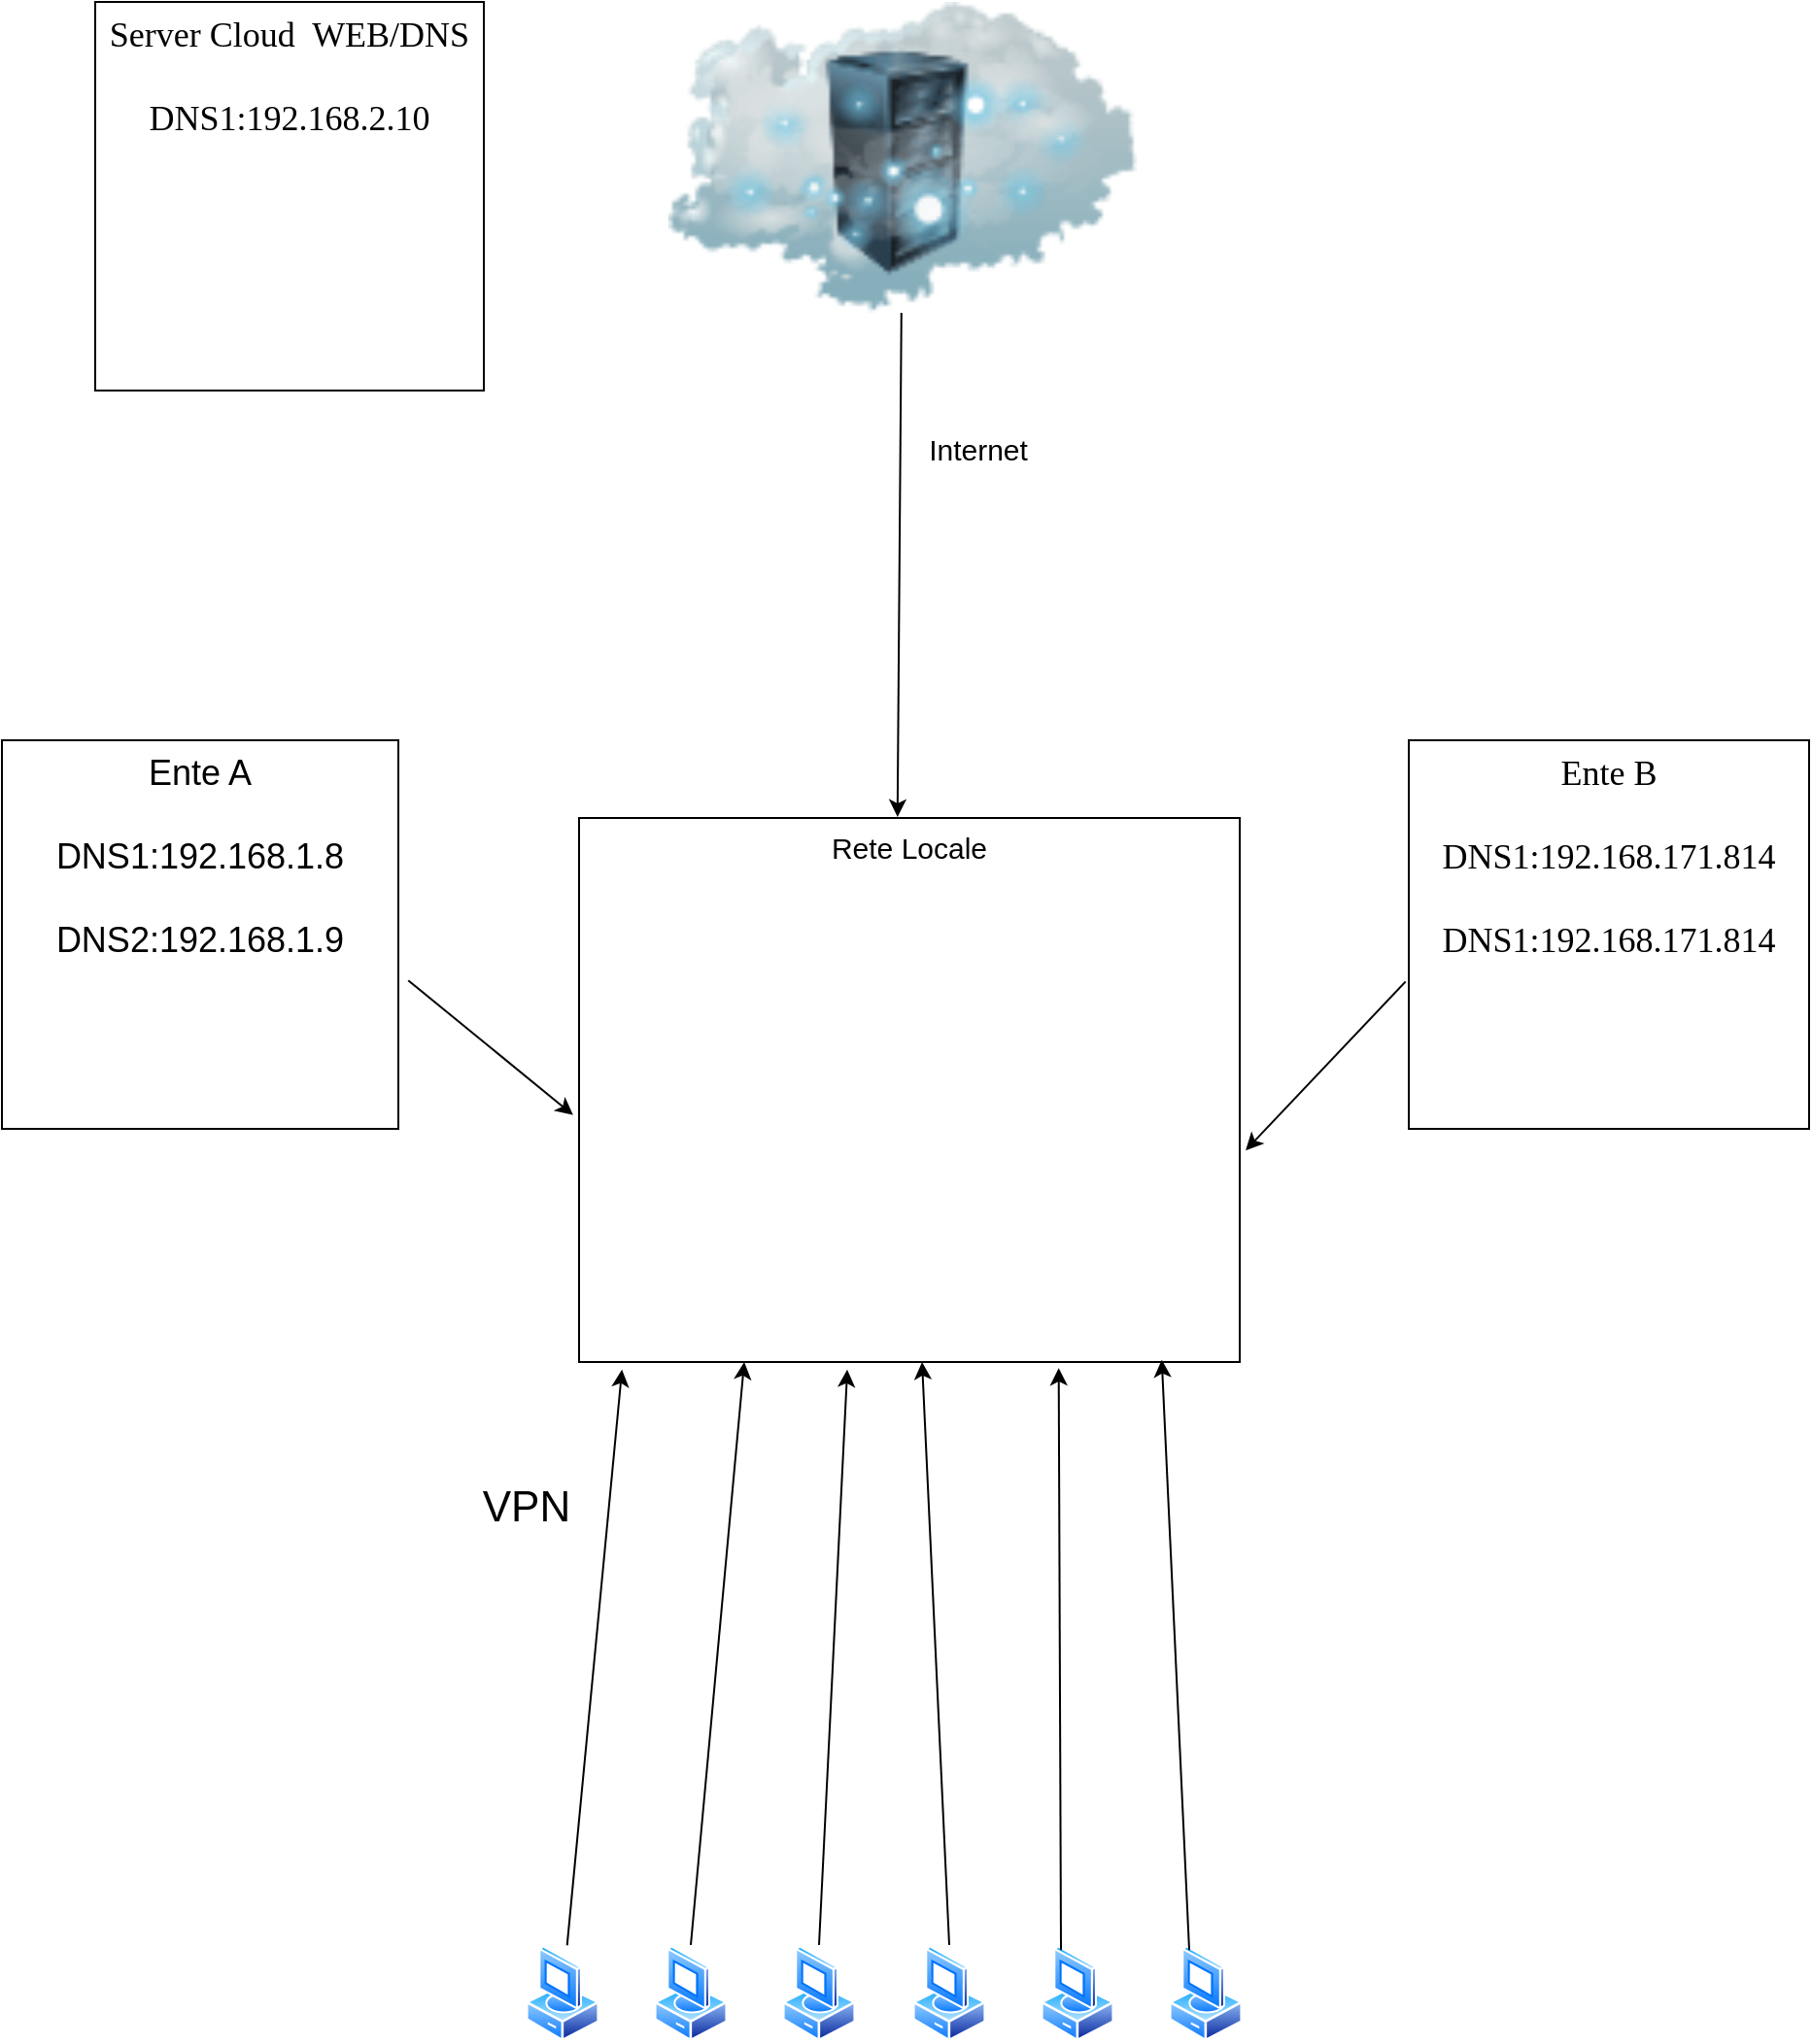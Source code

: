 <mxfile version="12.2.9" type="github" pages="1">
  <diagram id="QyNKdFkUj0eCCD_k6pW2" name="Page-1">
    <mxGraphModel dx="1972" dy="1552" grid="1" gridSize="10" guides="1" tooltips="1" connect="1" arrows="1" fold="1" page="1" pageScale="1" pageWidth="827" pageHeight="1169" math="0" shadow="0">
      <root>
        <mxCell id="0"/>
        <mxCell id="1" parent="0"/>
        <mxCell id="osJKglft7ATYs9inyH4e-1" value="" style="image;html=1;labelBackgroundColor=#ffffff;image=img/lib/clip_art/networking/Cloud_Rack_128x128.png" vertex="1" parent="1">
          <mxGeometry x="695.5" y="60" width="260" height="160" as="geometry"/>
        </mxCell>
        <mxCell id="osJKglft7ATYs9inyH4e-9" value="Internet" style="text;html=1;resizable=0;autosize=1;align=center;verticalAlign=middle;points=[];fillColor=none;strokeColor=none;rounded=0;fontSize=15;" vertex="1" parent="1">
          <mxGeometry x="829" y="280" width="70" height="20" as="geometry"/>
        </mxCell>
        <mxCell id="osJKglft7ATYs9inyH4e-10" value="Rete Locale" style="whiteSpace=wrap;html=1;fontSize=15;align=center;horizontal=1;verticalAlign=top;" vertex="1" parent="1">
          <mxGeometry x="659" y="480" width="340" height="280" as="geometry"/>
        </mxCell>
        <mxCell id="osJKglft7ATYs9inyH4e-11" value="" style="aspect=fixed;perimeter=ellipsePerimeter;html=1;align=center;shadow=0;dashed=0;spacingTop=3;image;image=img/lib/active_directory/vista_client.svg;fontSize=15;" vertex="1" parent="1">
          <mxGeometry x="631.5" y="1060" width="38" height="50" as="geometry"/>
        </mxCell>
        <mxCell id="osJKglft7ATYs9inyH4e-12" value="" style="aspect=fixed;perimeter=ellipsePerimeter;html=1;align=center;shadow=0;dashed=0;spacingTop=3;image;image=img/lib/active_directory/vista_client.svg;fontSize=15;" vertex="1" parent="1">
          <mxGeometry x="962.5" y="1060" width="38" height="50" as="geometry"/>
        </mxCell>
        <mxCell id="osJKglft7ATYs9inyH4e-13" value="" style="aspect=fixed;perimeter=ellipsePerimeter;html=1;align=center;shadow=0;dashed=0;spacingTop=3;image;image=img/lib/active_directory/vista_client.svg;fontSize=15;" vertex="1" parent="1">
          <mxGeometry x="896.5" y="1060" width="38" height="50" as="geometry"/>
        </mxCell>
        <mxCell id="osJKglft7ATYs9inyH4e-14" value="" style="aspect=fixed;perimeter=ellipsePerimeter;html=1;align=center;shadow=0;dashed=0;spacingTop=3;image;image=img/lib/active_directory/vista_client.svg;fontSize=15;" vertex="1" parent="1">
          <mxGeometry x="697.5" y="1060" width="38" height="50" as="geometry"/>
        </mxCell>
        <mxCell id="osJKglft7ATYs9inyH4e-15" value="" style="aspect=fixed;perimeter=ellipsePerimeter;html=1;align=center;shadow=0;dashed=0;spacingTop=3;image;image=img/lib/active_directory/vista_client.svg;fontSize=15;" vertex="1" parent="1">
          <mxGeometry x="763.5" y="1060" width="38" height="50" as="geometry"/>
        </mxCell>
        <mxCell id="osJKglft7ATYs9inyH4e-16" value="" style="aspect=fixed;perimeter=ellipsePerimeter;html=1;align=center;shadow=0;dashed=0;spacingTop=3;image;image=img/lib/active_directory/vista_client.svg;fontSize=15;" vertex="1" parent="1">
          <mxGeometry x="830.5" y="1060" width="38" height="50" as="geometry"/>
        </mxCell>
        <mxCell id="osJKglft7ATYs9inyH4e-18" value="" style="endArrow=classic;html=1;fontSize=15;entryX=0.065;entryY=1.014;entryDx=0;entryDy=0;entryPerimeter=0;" edge="1" parent="1" source="osJKglft7ATYs9inyH4e-11" target="osJKglft7ATYs9inyH4e-10">
          <mxGeometry width="50" height="50" relative="1" as="geometry">
            <mxPoint x="651" y="892" as="sourcePoint"/>
            <mxPoint x="606" y="840" as="targetPoint"/>
          </mxGeometry>
        </mxCell>
        <mxCell id="osJKglft7ATYs9inyH4e-19" value="" style="endArrow=classic;html=1;fontSize=15;entryX=0.25;entryY=1;entryDx=0;entryDy=0;exitX=0.5;exitY=0;exitDx=0;exitDy=0;" edge="1" parent="1" source="osJKglft7ATYs9inyH4e-14" target="osJKglft7ATYs9inyH4e-10">
          <mxGeometry width="50" height="50" relative="1" as="geometry">
            <mxPoint x="661" y="902" as="sourcePoint"/>
            <mxPoint x="678.1" y="793.92" as="targetPoint"/>
          </mxGeometry>
        </mxCell>
        <mxCell id="osJKglft7ATYs9inyH4e-20" value="" style="endArrow=classic;html=1;fontSize=15;entryX=0.406;entryY=1.014;entryDx=0;entryDy=0;exitX=0.5;exitY=0;exitDx=0;exitDy=0;entryPerimeter=0;" edge="1" parent="1" source="osJKglft7ATYs9inyH4e-15" target="osJKglft7ATYs9inyH4e-10">
          <mxGeometry width="50" height="50" relative="1" as="geometry">
            <mxPoint x="726.5" y="900" as="sourcePoint"/>
            <mxPoint x="741" y="790" as="targetPoint"/>
          </mxGeometry>
        </mxCell>
        <mxCell id="osJKglft7ATYs9inyH4e-21" value="" style="endArrow=classic;html=1;fontSize=15;exitX=0.5;exitY=0;exitDx=0;exitDy=0;" edge="1" parent="1" source="osJKglft7ATYs9inyH4e-16" target="osJKglft7ATYs9inyH4e-10">
          <mxGeometry width="50" height="50" relative="1" as="geometry">
            <mxPoint x="846" y="880" as="sourcePoint"/>
            <mxPoint x="794.04" y="793.92" as="targetPoint"/>
          </mxGeometry>
        </mxCell>
        <mxCell id="osJKglft7ATYs9inyH4e-22" value="" style="endArrow=classic;html=1;fontSize=15;exitX=0.25;exitY=0;exitDx=0;exitDy=0;entryX=0.726;entryY=1.011;entryDx=0;entryDy=0;entryPerimeter=0;" edge="1" parent="1" source="osJKglft7ATYs9inyH4e-13" target="osJKglft7ATYs9inyH4e-10">
          <mxGeometry width="50" height="50" relative="1" as="geometry">
            <mxPoint x="906" y="870" as="sourcePoint"/>
            <mxPoint x="892" y="780" as="targetPoint"/>
          </mxGeometry>
        </mxCell>
        <mxCell id="osJKglft7ATYs9inyH4e-23" value="" style="endArrow=classic;html=1;fontSize=15;exitX=0.25;exitY=0;exitDx=0;exitDy=0;entryX=0.882;entryY=0.996;entryDx=0;entryDy=0;entryPerimeter=0;" edge="1" parent="1" source="osJKglft7ATYs9inyH4e-12" target="osJKglft7ATYs9inyH4e-10">
          <mxGeometry width="50" height="50" relative="1" as="geometry">
            <mxPoint x="976" y="870" as="sourcePoint"/>
            <mxPoint x="946" y="790" as="targetPoint"/>
          </mxGeometry>
        </mxCell>
        <mxCell id="osJKglft7ATYs9inyH4e-24" value="VPN" style="text;html=1;strokeColor=none;fillColor=none;align=center;verticalAlign=middle;whiteSpace=wrap;rounded=0;fontSize=22;" vertex="1" parent="1">
          <mxGeometry x="611.5" y="825" width="40" height="20" as="geometry"/>
        </mxCell>
        <mxCell id="osJKglft7ATYs9inyH4e-26" value="" style="endArrow=classic;html=1;fontSize=15;entryX=0.482;entryY=-0.002;entryDx=0;entryDy=0;entryPerimeter=0;" edge="1" parent="1" source="osJKglft7ATYs9inyH4e-1" target="osJKglft7ATYs9inyH4e-10">
          <mxGeometry width="50" height="50" relative="1" as="geometry">
            <mxPoint x="684" y="270" as="sourcePoint"/>
            <mxPoint x="804" y="350" as="targetPoint"/>
          </mxGeometry>
        </mxCell>
        <mxCell id="osJKglft7ATYs9inyH4e-27" value="Ente A&lt;br style=&quot;font-size: 18px;&quot;&gt;&lt;br style=&quot;font-size: 18px;&quot;&gt;&lt;div style=&quot;font-size: 18px;&quot;&gt;&lt;font style=&quot;font-size: 18px;&quot;&gt;DNS1:192.168.1.8&lt;/font&gt;&lt;/div&gt;&lt;div style=&quot;font-size: 18px;&quot;&gt;&lt;br style=&quot;font-size: 18px;&quot;&gt;&lt;font style=&quot;font-size: 18px;&quot;&gt;&lt;font style=&quot;font-size: 18px;&quot;&gt;DNS2:192.168.1.9&lt;/font&gt;&lt;/font&gt;&lt;/div&gt;" style="rounded=0;whiteSpace=wrap;html=1;fontSize=18;align=center;verticalAlign=top;" vertex="1" parent="1">
          <mxGeometry x="362" y="440" width="204" height="200" as="geometry"/>
        </mxCell>
        <mxCell id="osJKglft7ATYs9inyH4e-28" value="&lt;div style=&quot;font-size: 18px;&quot;&gt;Ente B&lt;/div&gt;&lt;div style=&quot;font-size: 18px;&quot;&gt;&lt;br style=&quot;font-size: 18px;&quot;&gt;&lt;/div&gt;&lt;div style=&quot;font-size: 18px;&quot;&gt;&lt;font style=&quot;font-size: 18px;&quot;&gt;DNS1:192.168.171.814&lt;/font&gt;&lt;/div&gt;&lt;div style=&quot;font-size: 18px;&quot;&gt;&lt;font style=&quot;font-size: 18px;&quot;&gt;&lt;br style=&quot;font-size: 18px;&quot;&gt;&lt;/font&gt;&lt;/div&gt;&lt;div style=&quot;font-size: 18px;&quot;&gt;&lt;font style=&quot;font-size: 18px;&quot;&gt;DNS1:192.168.171.814&lt;/font&gt;&lt;br style=&quot;font-size: 18px;&quot;&gt;&lt;/div&gt;" style="rounded=0;whiteSpace=wrap;html=1;fontSize=18;align=center;verticalAlign=top;fontFamily=Verdana;" vertex="1" parent="1">
          <mxGeometry x="1086" y="440" width="206" height="200" as="geometry"/>
        </mxCell>
        <mxCell id="osJKglft7ATYs9inyH4e-31" value="" style="endArrow=classic;html=1;fontSize=22;exitX=1.025;exitY=0.618;exitDx=0;exitDy=0;entryX=-0.009;entryY=0.546;entryDx=0;entryDy=0;entryPerimeter=0;exitPerimeter=0;" edge="1" parent="1" source="osJKglft7ATYs9inyH4e-27" target="osJKglft7ATYs9inyH4e-10">
          <mxGeometry width="50" height="50" relative="1" as="geometry">
            <mxPoint x="536" y="650" as="sourcePoint"/>
            <mxPoint x="586" y="600" as="targetPoint"/>
          </mxGeometry>
        </mxCell>
        <mxCell id="osJKglft7ATYs9inyH4e-32" value="" style="endArrow=classic;html=1;fontSize=22;exitX=-0.008;exitY=0.621;exitDx=0;exitDy=0;exitPerimeter=0;entryX=1.009;entryY=0.611;entryDx=0;entryDy=0;entryPerimeter=0;" edge="1" parent="1" source="osJKglft7ATYs9inyH4e-28" target="osJKglft7ATYs9inyH4e-10">
          <mxGeometry width="50" height="50" relative="1" as="geometry">
            <mxPoint x="1116" y="640" as="sourcePoint"/>
            <mxPoint x="1166" y="590" as="targetPoint"/>
          </mxGeometry>
        </mxCell>
        <mxCell id="osJKglft7ATYs9inyH4e-37" value="&lt;div&gt;Server Cloud&amp;nbsp; WEB/DNS &lt;br&gt;&lt;/div&gt;&lt;div&gt;&lt;br&gt;&lt;/div&gt;&lt;div&gt;DNS1:192.168.2.10&lt;br&gt;&lt;/div&gt;" style="rounded=0;whiteSpace=wrap;html=1;fontFamily=Verdana;fontSize=18;align=center;verticalAlign=top;" vertex="1" parent="1">
          <mxGeometry x="410" y="60" width="200" height="200" as="geometry"/>
        </mxCell>
      </root>
    </mxGraphModel>
  </diagram>
</mxfile>
